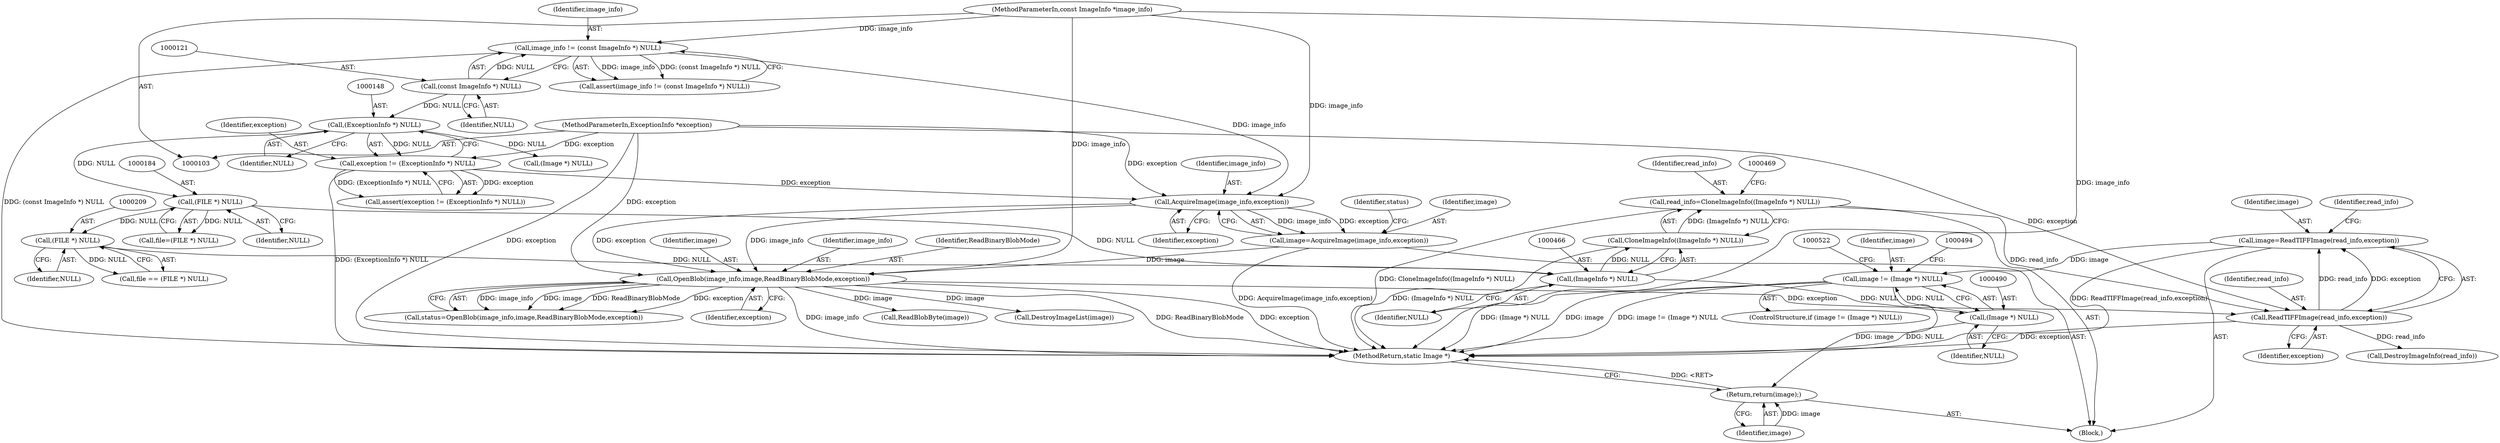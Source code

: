digraph "0_ImageMagick_4e914bbe371433f0590cefdf3bd5f3a5710069f9@pointer" {
"1000487" [label="(Call,image != (Image *) NULL)"];
"1000477" [label="(Call,image=ReadTIFFImage(read_info,exception))"];
"1000479" [label="(Call,ReadTIFFImage(read_info,exception))"];
"1000462" [label="(Call,read_info=CloneImageInfo((ImageInfo *) NULL))"];
"1000464" [label="(Call,CloneImageInfo((ImageInfo *) NULL))"];
"1000465" [label="(Call,(ImageInfo *) NULL)"];
"1000183" [label="(Call,(FILE *) NULL)"];
"1000147" [label="(Call,(ExceptionInfo *) NULL)"];
"1000120" [label="(Call,(const ImageInfo *) NULL)"];
"1000208" [label="(Call,(FILE *) NULL)"];
"1000163" [label="(Call,OpenBlob(image_info,image,ReadBinaryBlobMode,exception))"];
"1000158" [label="(Call,AcquireImage(image_info,exception))"];
"1000118" [label="(Call,image_info != (const ImageInfo *) NULL)"];
"1000104" [label="(MethodParameterIn,const ImageInfo *image_info)"];
"1000145" [label="(Call,exception != (ExceptionInfo *) NULL)"];
"1000105" [label="(MethodParameterIn,ExceptionInfo *exception)"];
"1000156" [label="(Call,image=AcquireImage(image_info,exception))"];
"1000489" [label="(Call,(Image *) NULL)"];
"1000525" [label="(Return,return(image);)"];
"1000165" [label="(Identifier,image)"];
"1000162" [label="(Identifier,status)"];
"1000105" [label="(MethodParameterIn,ExceptionInfo *exception)"];
"1000104" [label="(MethodParameterIn,const ImageInfo *image_info)"];
"1000145" [label="(Call,exception != (ExceptionInfo *) NULL)"];
"1000483" [label="(Identifier,read_info)"];
"1000185" [label="(Identifier,NULL)"];
"1000159" [label="(Identifier,image_info)"];
"1000181" [label="(Call,file=(FILE *) NULL)"];
"1000463" [label="(Identifier,read_info)"];
"1000484" [label="(Call,DestroyImageInfo(read_info))"];
"1000486" [label="(ControlStructure,if (image != (Image *) NULL))"];
"1000163" [label="(Call,OpenBlob(image_info,image,ReadBinaryBlobMode,exception))"];
"1000479" [label="(Call,ReadTIFFImage(read_info,exception))"];
"1000119" [label="(Identifier,image_info)"];
"1000161" [label="(Call,status=OpenBlob(image_info,image,ReadBinaryBlobMode,exception))"];
"1000167" [label="(Identifier,exception)"];
"1000164" [label="(Identifier,image_info)"];
"1000158" [label="(Call,AcquireImage(image_info,exception))"];
"1000120" [label="(Call,(const ImageInfo *) NULL)"];
"1000526" [label="(Identifier,image)"];
"1000467" [label="(Identifier,NULL)"];
"1000178" [label="(Call,(Image *) NULL)"];
"1000489" [label="(Call,(Image *) NULL)"];
"1000525" [label="(Return,return(image);)"];
"1000147" [label="(Call,(ExceptionInfo *) NULL)"];
"1000166" [label="(Identifier,ReadBinaryBlobMode)"];
"1000488" [label="(Identifier,image)"];
"1000481" [label="(Identifier,exception)"];
"1000527" [label="(MethodReturn,static Image *)"];
"1000106" [label="(Block,)"];
"1000423" [label="(Call,ReadBlobByte(image))"];
"1000462" [label="(Call,read_info=CloneImageInfo((ImageInfo *) NULL))"];
"1000117" [label="(Call,assert(image_info != (const ImageInfo *) NULL))"];
"1000146" [label="(Identifier,exception)"];
"1000157" [label="(Identifier,image)"];
"1000175" [label="(Call,DestroyImageList(image))"];
"1000478" [label="(Identifier,image)"];
"1000160" [label="(Identifier,exception)"];
"1000122" [label="(Identifier,NULL)"];
"1000149" [label="(Identifier,NULL)"];
"1000491" [label="(Identifier,NULL)"];
"1000464" [label="(Call,CloneImageInfo((ImageInfo *) NULL))"];
"1000210" [label="(Identifier,NULL)"];
"1000487" [label="(Call,image != (Image *) NULL)"];
"1000208" [label="(Call,(FILE *) NULL)"];
"1000156" [label="(Call,image=AcquireImage(image_info,exception))"];
"1000480" [label="(Identifier,read_info)"];
"1000144" [label="(Call,assert(exception != (ExceptionInfo *) NULL))"];
"1000118" [label="(Call,image_info != (const ImageInfo *) NULL)"];
"1000206" [label="(Call,file == (FILE *) NULL)"];
"1000477" [label="(Call,image=ReadTIFFImage(read_info,exception))"];
"1000183" [label="(Call,(FILE *) NULL)"];
"1000465" [label="(Call,(ImageInfo *) NULL)"];
"1000487" -> "1000486"  [label="AST: "];
"1000487" -> "1000489"  [label="CFG: "];
"1000488" -> "1000487"  [label="AST: "];
"1000489" -> "1000487"  [label="AST: "];
"1000494" -> "1000487"  [label="CFG: "];
"1000522" -> "1000487"  [label="CFG: "];
"1000487" -> "1000527"  [label="DDG: (Image *) NULL"];
"1000487" -> "1000527"  [label="DDG: image"];
"1000487" -> "1000527"  [label="DDG: image != (Image *) NULL"];
"1000477" -> "1000487"  [label="DDG: image"];
"1000489" -> "1000487"  [label="DDG: NULL"];
"1000487" -> "1000525"  [label="DDG: image"];
"1000477" -> "1000106"  [label="AST: "];
"1000477" -> "1000479"  [label="CFG: "];
"1000478" -> "1000477"  [label="AST: "];
"1000479" -> "1000477"  [label="AST: "];
"1000483" -> "1000477"  [label="CFG: "];
"1000477" -> "1000527"  [label="DDG: ReadTIFFImage(read_info,exception)"];
"1000479" -> "1000477"  [label="DDG: read_info"];
"1000479" -> "1000477"  [label="DDG: exception"];
"1000479" -> "1000481"  [label="CFG: "];
"1000480" -> "1000479"  [label="AST: "];
"1000481" -> "1000479"  [label="AST: "];
"1000479" -> "1000527"  [label="DDG: exception"];
"1000462" -> "1000479"  [label="DDG: read_info"];
"1000163" -> "1000479"  [label="DDG: exception"];
"1000105" -> "1000479"  [label="DDG: exception"];
"1000479" -> "1000484"  [label="DDG: read_info"];
"1000462" -> "1000106"  [label="AST: "];
"1000462" -> "1000464"  [label="CFG: "];
"1000463" -> "1000462"  [label="AST: "];
"1000464" -> "1000462"  [label="AST: "];
"1000469" -> "1000462"  [label="CFG: "];
"1000462" -> "1000527"  [label="DDG: CloneImageInfo((ImageInfo *) NULL)"];
"1000464" -> "1000462"  [label="DDG: (ImageInfo *) NULL"];
"1000464" -> "1000465"  [label="CFG: "];
"1000465" -> "1000464"  [label="AST: "];
"1000464" -> "1000527"  [label="DDG: (ImageInfo *) NULL"];
"1000465" -> "1000464"  [label="DDG: NULL"];
"1000465" -> "1000467"  [label="CFG: "];
"1000466" -> "1000465"  [label="AST: "];
"1000467" -> "1000465"  [label="AST: "];
"1000183" -> "1000465"  [label="DDG: NULL"];
"1000208" -> "1000465"  [label="DDG: NULL"];
"1000465" -> "1000489"  [label="DDG: NULL"];
"1000183" -> "1000181"  [label="AST: "];
"1000183" -> "1000185"  [label="CFG: "];
"1000184" -> "1000183"  [label="AST: "];
"1000185" -> "1000183"  [label="AST: "];
"1000181" -> "1000183"  [label="CFG: "];
"1000183" -> "1000181"  [label="DDG: NULL"];
"1000147" -> "1000183"  [label="DDG: NULL"];
"1000183" -> "1000208"  [label="DDG: NULL"];
"1000147" -> "1000145"  [label="AST: "];
"1000147" -> "1000149"  [label="CFG: "];
"1000148" -> "1000147"  [label="AST: "];
"1000149" -> "1000147"  [label="AST: "];
"1000145" -> "1000147"  [label="CFG: "];
"1000147" -> "1000145"  [label="DDG: NULL"];
"1000120" -> "1000147"  [label="DDG: NULL"];
"1000147" -> "1000178"  [label="DDG: NULL"];
"1000120" -> "1000118"  [label="AST: "];
"1000120" -> "1000122"  [label="CFG: "];
"1000121" -> "1000120"  [label="AST: "];
"1000122" -> "1000120"  [label="AST: "];
"1000118" -> "1000120"  [label="CFG: "];
"1000120" -> "1000118"  [label="DDG: NULL"];
"1000208" -> "1000206"  [label="AST: "];
"1000208" -> "1000210"  [label="CFG: "];
"1000209" -> "1000208"  [label="AST: "];
"1000210" -> "1000208"  [label="AST: "];
"1000206" -> "1000208"  [label="CFG: "];
"1000208" -> "1000206"  [label="DDG: NULL"];
"1000163" -> "1000161"  [label="AST: "];
"1000163" -> "1000167"  [label="CFG: "];
"1000164" -> "1000163"  [label="AST: "];
"1000165" -> "1000163"  [label="AST: "];
"1000166" -> "1000163"  [label="AST: "];
"1000167" -> "1000163"  [label="AST: "];
"1000161" -> "1000163"  [label="CFG: "];
"1000163" -> "1000527"  [label="DDG: image_info"];
"1000163" -> "1000527"  [label="DDG: ReadBinaryBlobMode"];
"1000163" -> "1000527"  [label="DDG: exception"];
"1000163" -> "1000161"  [label="DDG: image_info"];
"1000163" -> "1000161"  [label="DDG: image"];
"1000163" -> "1000161"  [label="DDG: ReadBinaryBlobMode"];
"1000163" -> "1000161"  [label="DDG: exception"];
"1000158" -> "1000163"  [label="DDG: image_info"];
"1000158" -> "1000163"  [label="DDG: exception"];
"1000104" -> "1000163"  [label="DDG: image_info"];
"1000156" -> "1000163"  [label="DDG: image"];
"1000105" -> "1000163"  [label="DDG: exception"];
"1000163" -> "1000175"  [label="DDG: image"];
"1000163" -> "1000423"  [label="DDG: image"];
"1000158" -> "1000156"  [label="AST: "];
"1000158" -> "1000160"  [label="CFG: "];
"1000159" -> "1000158"  [label="AST: "];
"1000160" -> "1000158"  [label="AST: "];
"1000156" -> "1000158"  [label="CFG: "];
"1000158" -> "1000156"  [label="DDG: image_info"];
"1000158" -> "1000156"  [label="DDG: exception"];
"1000118" -> "1000158"  [label="DDG: image_info"];
"1000104" -> "1000158"  [label="DDG: image_info"];
"1000145" -> "1000158"  [label="DDG: exception"];
"1000105" -> "1000158"  [label="DDG: exception"];
"1000118" -> "1000117"  [label="AST: "];
"1000119" -> "1000118"  [label="AST: "];
"1000117" -> "1000118"  [label="CFG: "];
"1000118" -> "1000527"  [label="DDG: (const ImageInfo *) NULL"];
"1000118" -> "1000117"  [label="DDG: image_info"];
"1000118" -> "1000117"  [label="DDG: (const ImageInfo *) NULL"];
"1000104" -> "1000118"  [label="DDG: image_info"];
"1000104" -> "1000103"  [label="AST: "];
"1000104" -> "1000527"  [label="DDG: image_info"];
"1000145" -> "1000144"  [label="AST: "];
"1000146" -> "1000145"  [label="AST: "];
"1000144" -> "1000145"  [label="CFG: "];
"1000145" -> "1000527"  [label="DDG: (ExceptionInfo *) NULL"];
"1000145" -> "1000144"  [label="DDG: exception"];
"1000145" -> "1000144"  [label="DDG: (ExceptionInfo *) NULL"];
"1000105" -> "1000145"  [label="DDG: exception"];
"1000105" -> "1000103"  [label="AST: "];
"1000105" -> "1000527"  [label="DDG: exception"];
"1000156" -> "1000106"  [label="AST: "];
"1000157" -> "1000156"  [label="AST: "];
"1000162" -> "1000156"  [label="CFG: "];
"1000156" -> "1000527"  [label="DDG: AcquireImage(image_info,exception)"];
"1000489" -> "1000491"  [label="CFG: "];
"1000490" -> "1000489"  [label="AST: "];
"1000491" -> "1000489"  [label="AST: "];
"1000489" -> "1000527"  [label="DDG: NULL"];
"1000525" -> "1000106"  [label="AST: "];
"1000525" -> "1000526"  [label="CFG: "];
"1000526" -> "1000525"  [label="AST: "];
"1000527" -> "1000525"  [label="CFG: "];
"1000525" -> "1000527"  [label="DDG: <RET>"];
"1000526" -> "1000525"  [label="DDG: image"];
}
